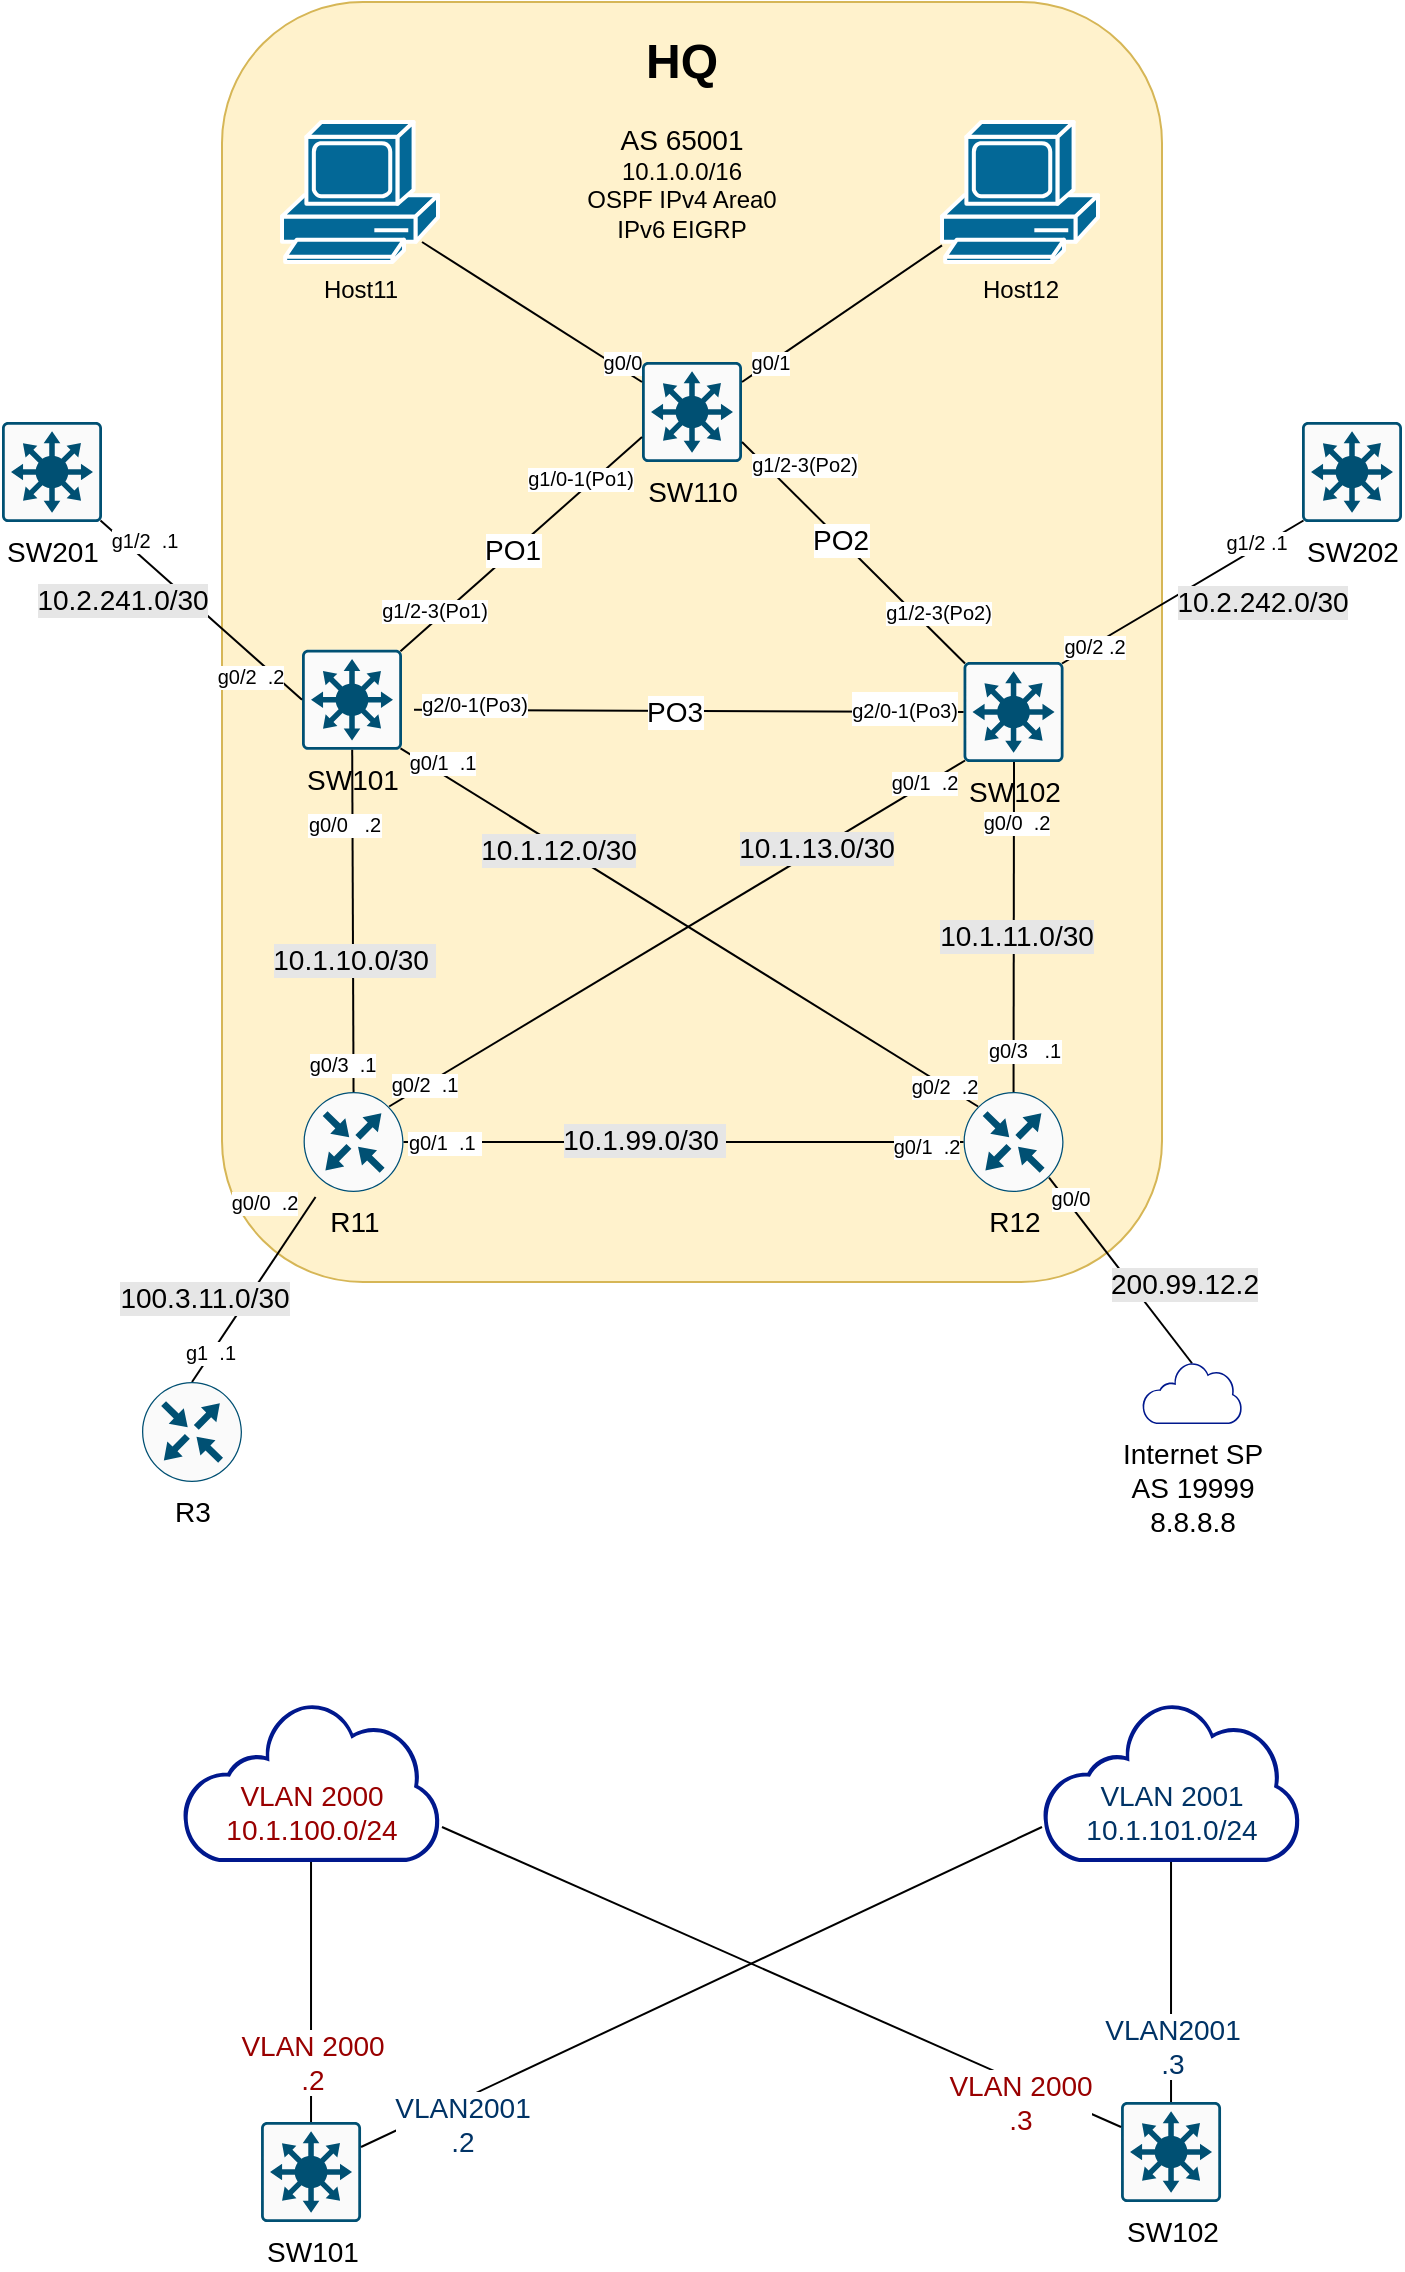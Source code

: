 <mxfile version="17.5.0" type="github">
  <diagram id="ce1GtgoNdSxTXqw0j8kx" name="Page-1">
    <mxGraphModel dx="1298" dy="802" grid="1" gridSize="10" guides="1" tooltips="1" connect="1" arrows="1" fold="1" page="1" pageScale="1" pageWidth="827" pageHeight="1169" math="0" shadow="0">
      <root>
        <mxCell id="0" />
        <mxCell id="1" parent="0" />
        <mxCell id="ygTqXombfREkRNXZ_lQi-68" value="" style="rounded=1;whiteSpace=wrap;html=1;labelBackgroundColor=#FFF4C3;fontSize=14;fillColor=#fff2cc;strokeColor=#d6b656;" parent="1" vertex="1">
          <mxGeometry x="140" y="20" width="470" height="640" as="geometry" />
        </mxCell>
        <mxCell id="ygTqXombfREkRNXZ_lQi-1" value="Host11" style="shape=mxgraph.cisco.computers_and_peripherals.pc;html=1;pointerEvents=1;dashed=0;fillColor=#036897;strokeColor=#ffffff;strokeWidth=2;verticalLabelPosition=bottom;verticalAlign=top;align=center;outlineConnect=0;" parent="1" vertex="1">
          <mxGeometry x="170" y="80" width="78" height="70" as="geometry" />
        </mxCell>
        <mxCell id="ygTqXombfREkRNXZ_lQi-2" value="Host12" style="shape=mxgraph.cisco.computers_and_peripherals.pc;html=1;pointerEvents=1;dashed=0;fillColor=#036897;strokeColor=#ffffff;strokeWidth=2;verticalLabelPosition=bottom;verticalAlign=top;align=center;outlineConnect=0;" parent="1" vertex="1">
          <mxGeometry x="500" y="80" width="78" height="70" as="geometry" />
        </mxCell>
        <mxCell id="ygTqXombfREkRNXZ_lQi-3" value="&lt;h1&gt;HQ&lt;/h1&gt;&lt;div&gt;&lt;font style=&quot;font-size: 14px&quot;&gt;AS 65001&lt;/font&gt;&lt;/div&gt;&lt;div&gt;10.1.0.0/16&lt;/div&gt;&lt;div&gt;OSPF IPv4 Area0&lt;/div&gt;&lt;div&gt;IPv6 EIGRP&lt;/div&gt;" style="text;html=1;strokeColor=none;fillColor=none;spacing=5;spacingTop=-20;whiteSpace=wrap;overflow=hidden;rounded=0;align=center;" parent="1" vertex="1">
          <mxGeometry x="310" y="30" width="120" height="120" as="geometry" />
        </mxCell>
        <mxCell id="ygTqXombfREkRNXZ_lQi-4" value="SW110" style="sketch=0;points=[[0.015,0.015,0],[0.985,0.015,0],[0.985,0.985,0],[0.015,0.985,0],[0.25,0,0],[0.5,0,0],[0.75,0,0],[1,0.25,0],[1,0.5,0],[1,0.75,0],[0.75,1,0],[0.5,1,0],[0.25,1,0],[0,0.75,0],[0,0.5,0],[0,0.25,0]];verticalLabelPosition=bottom;html=1;verticalAlign=top;aspect=fixed;align=center;pointerEvents=1;shape=mxgraph.cisco19.rect;prIcon=l3_switch;fillColor=#FAFAFA;strokeColor=#005073;fontSize=14;" parent="1" vertex="1">
          <mxGeometry x="350" y="200" width="50" height="50" as="geometry" />
        </mxCell>
        <mxCell id="ygTqXombfREkRNXZ_lQi-5" value="SW101" style="sketch=0;points=[[0.015,0.015,0],[0.985,0.015,0],[0.985,0.985,0],[0.015,0.985,0],[0.25,0,0],[0.5,0,0],[0.75,0,0],[1,0.25,0],[1,0.5,0],[1,0.75,0],[0.75,1,0],[0.5,1,0],[0.25,1,0],[0,0.75,0],[0,0.5,0],[0,0.25,0]];verticalLabelPosition=bottom;html=1;verticalAlign=top;aspect=fixed;align=center;pointerEvents=1;shape=mxgraph.cisco19.rect;prIcon=l3_switch;fillColor=#FAFAFA;strokeColor=#005073;fontSize=14;" parent="1" vertex="1">
          <mxGeometry x="180" y="343.89" width="50" height="50" as="geometry" />
        </mxCell>
        <mxCell id="ygTqXombfREkRNXZ_lQi-6" value="SW102" style="sketch=0;points=[[0.015,0.015,0],[0.985,0.015,0],[0.985,0.985,0],[0.015,0.985,0],[0.25,0,0],[0.5,0,0],[0.75,0,0],[1,0.25,0],[1,0.5,0],[1,0.75,0],[0.75,1,0],[0.5,1,0],[0.25,1,0],[0,0.75,0],[0,0.5,0],[0,0.25,0]];verticalLabelPosition=bottom;html=1;verticalAlign=top;aspect=fixed;align=center;pointerEvents=1;shape=mxgraph.cisco19.rect;prIcon=l3_switch;fillColor=#FAFAFA;strokeColor=#005073;fontSize=14;" parent="1" vertex="1">
          <mxGeometry x="510.77" y="350" width="50" height="50" as="geometry" />
        </mxCell>
        <mxCell id="ygTqXombfREkRNXZ_lQi-7" value="R11" style="sketch=0;points=[[0.5,0,0],[1,0.5,0],[0.5,1,0],[0,0.5,0],[0.145,0.145,0],[0.856,0.145,0],[0.855,0.856,0],[0.145,0.855,0]];verticalLabelPosition=bottom;html=1;verticalAlign=top;aspect=fixed;align=center;pointerEvents=1;shape=mxgraph.cisco19.rect;prIcon=router;fillColor=#FAFAFA;strokeColor=#005073;fontSize=14;" parent="1" vertex="1">
          <mxGeometry x="180.77" y="565" width="50" height="50" as="geometry" />
        </mxCell>
        <mxCell id="ygTqXombfREkRNXZ_lQi-8" value="R12" style="sketch=0;points=[[0.5,0,0],[1,0.5,0],[0.5,1,0],[0,0.5,0],[0.145,0.145,0],[0.856,0.145,0],[0.855,0.856,0],[0.145,0.855,0]];verticalLabelPosition=bottom;html=1;verticalAlign=top;aspect=fixed;align=center;pointerEvents=1;shape=mxgraph.cisco19.rect;prIcon=router;fillColor=#FAFAFA;strokeColor=#005073;fontSize=14;" parent="1" vertex="1">
          <mxGeometry x="510.77" y="565" width="50" height="50" as="geometry" />
        </mxCell>
        <mxCell id="ygTqXombfREkRNXZ_lQi-10" value="" style="endArrow=none;html=1;rounded=0;fontSize=14;" parent="1" target="ygTqXombfREkRNXZ_lQi-2" edge="1">
          <mxGeometry width="50" height="50" relative="1" as="geometry">
            <mxPoint x="400" y="210" as="sourcePoint" />
            <mxPoint x="450" y="160" as="targetPoint" />
          </mxGeometry>
        </mxCell>
        <mxCell id="ygTqXombfREkRNXZ_lQi-26" value="g0/1" style="edgeLabel;html=1;align=center;verticalAlign=middle;resizable=0;points=[];fontSize=10;" parent="ygTqXombfREkRNXZ_lQi-10" vertex="1" connectable="0">
          <mxGeometry x="-0.766" y="-1" relative="1" as="geometry">
            <mxPoint x="2" y="-3" as="offset" />
          </mxGeometry>
        </mxCell>
        <mxCell id="ygTqXombfREkRNXZ_lQi-12" value="" style="endArrow=none;html=1;rounded=0;fontSize=14;" parent="1" edge="1">
          <mxGeometry width="50" height="50" relative="1" as="geometry">
            <mxPoint x="350" y="210" as="sourcePoint" />
            <mxPoint x="240" y="140" as="targetPoint" />
          </mxGeometry>
        </mxCell>
        <mxCell id="ygTqXombfREkRNXZ_lQi-25" value="g0/0" style="edgeLabel;html=1;align=center;verticalAlign=middle;resizable=0;points=[];fontSize=10;" parent="ygTqXombfREkRNXZ_lQi-12" vertex="1" connectable="0">
          <mxGeometry x="-0.612" y="1" relative="1" as="geometry">
            <mxPoint x="12" y="3" as="offset" />
          </mxGeometry>
        </mxCell>
        <mxCell id="ygTqXombfREkRNXZ_lQi-13" value="" style="endArrow=none;html=1;rounded=0;fontSize=14;entryX=0;entryY=0.75;entryDx=0;entryDy=0;entryPerimeter=0;exitX=0.985;exitY=0.015;exitDx=0;exitDy=0;exitPerimeter=0;" parent="1" source="ygTqXombfREkRNXZ_lQi-5" target="ygTqXombfREkRNXZ_lQi-4" edge="1">
          <mxGeometry width="50" height="50" relative="1" as="geometry">
            <mxPoint x="230" y="330" as="sourcePoint" />
            <mxPoint x="280" y="280" as="targetPoint" />
          </mxGeometry>
        </mxCell>
        <mxCell id="ygTqXombfREkRNXZ_lQi-27" value="g1/0-1(Po1)" style="edgeLabel;html=1;align=center;verticalAlign=middle;resizable=0;points=[];fontSize=10;" parent="ygTqXombfREkRNXZ_lQi-13" vertex="1" connectable="0">
          <mxGeometry x="0.469" y="2" relative="1" as="geometry">
            <mxPoint x="2" y="-7" as="offset" />
          </mxGeometry>
        </mxCell>
        <mxCell id="ygTqXombfREkRNXZ_lQi-29" value="g1/2-3(Po1)" style="edgeLabel;html=1;align=center;verticalAlign=middle;resizable=0;points=[];fontSize=10;" parent="ygTqXombfREkRNXZ_lQi-13" vertex="1" connectable="0">
          <mxGeometry x="-0.75" relative="1" as="geometry">
            <mxPoint x="2" y="-8" as="offset" />
          </mxGeometry>
        </mxCell>
        <mxCell id="ygTqXombfREkRNXZ_lQi-69" value="PO1" style="edgeLabel;html=1;align=center;verticalAlign=middle;resizable=0;points=[];fontSize=14;" parent="ygTqXombfREkRNXZ_lQi-13" vertex="1" connectable="0">
          <mxGeometry x="-0.071" y="1" relative="1" as="geometry">
            <mxPoint as="offset" />
          </mxGeometry>
        </mxCell>
        <mxCell id="ygTqXombfREkRNXZ_lQi-14" value="" style="endArrow=none;html=1;rounded=0;fontSize=14;exitX=0.856;exitY=0.145;exitDx=0;exitDy=0;exitPerimeter=0;entryX=0.015;entryY=0.985;entryDx=0;entryDy=0;entryPerimeter=0;" parent="1" source="ygTqXombfREkRNXZ_lQi-7" target="ygTqXombfREkRNXZ_lQi-6" edge="1">
          <mxGeometry width="50" height="50" relative="1" as="geometry">
            <mxPoint x="234" y="450" as="sourcePoint" />
            <mxPoint x="510" y="340" as="targetPoint" />
          </mxGeometry>
        </mxCell>
        <mxCell id="ygTqXombfREkRNXZ_lQi-34" value="g0/2&amp;nbsp; .1" style="edgeLabel;html=1;align=center;verticalAlign=middle;resizable=0;points=[];fontSize=10;" parent="ygTqXombfREkRNXZ_lQi-14" vertex="1" connectable="0">
          <mxGeometry x="-0.875" y="1" relative="1" as="geometry">
            <mxPoint as="offset" />
          </mxGeometry>
        </mxCell>
        <mxCell id="ygTqXombfREkRNXZ_lQi-52" value="10.1.13.0/30" style="edgeLabel;html=1;align=center;verticalAlign=middle;resizable=0;points=[];fontSize=14;labelBackgroundColor=#E6E6E6;" parent="ygTqXombfREkRNXZ_lQi-14" vertex="1" connectable="0">
          <mxGeometry x="0.545" y="2" relative="1" as="geometry">
            <mxPoint x="-8" y="6" as="offset" />
          </mxGeometry>
        </mxCell>
        <mxCell id="ygTqXombfREkRNXZ_lQi-60" value="g0/1&amp;nbsp; .2" style="edgeLabel;html=1;align=center;verticalAlign=middle;resizable=0;points=[];fontSize=10;" parent="ygTqXombfREkRNXZ_lQi-14" vertex="1" connectable="0">
          <mxGeometry x="0.923" relative="1" as="geometry">
            <mxPoint x="-10" y="4" as="offset" />
          </mxGeometry>
        </mxCell>
        <mxCell id="ygTqXombfREkRNXZ_lQi-15" value="" style="endArrow=none;html=1;rounded=0;fontSize=14;entryX=0.015;entryY=0.015;entryDx=0;entryDy=0;entryPerimeter=0;" parent="1" target="ygTqXombfREkRNXZ_lQi-6" edge="1">
          <mxGeometry width="50" height="50" relative="1" as="geometry">
            <mxPoint x="400" y="240" as="sourcePoint" />
            <mxPoint x="510" y="310" as="targetPoint" />
          </mxGeometry>
        </mxCell>
        <mxCell id="ygTqXombfREkRNXZ_lQi-28" value="g1/2-3(Po2)" style="edgeLabel;html=1;align=center;verticalAlign=middle;resizable=0;points=[];fontSize=10;" parent="ygTqXombfREkRNXZ_lQi-15" vertex="1" connectable="0">
          <mxGeometry x="-0.804" y="-1" relative="1" as="geometry">
            <mxPoint x="20" y="-1" as="offset" />
          </mxGeometry>
        </mxCell>
        <mxCell id="ygTqXombfREkRNXZ_lQi-30" value="g1/2-3(Po2)" style="edgeLabel;html=1;align=center;verticalAlign=middle;resizable=0;points=[];fontSize=10;" parent="ygTqXombfREkRNXZ_lQi-15" vertex="1" connectable="0">
          <mxGeometry x="0.602" relative="1" as="geometry">
            <mxPoint x="8" y="-4" as="offset" />
          </mxGeometry>
        </mxCell>
        <mxCell id="ygTqXombfREkRNXZ_lQi-70" value="PO2" style="edgeLabel;html=1;align=center;verticalAlign=middle;resizable=0;points=[];fontSize=14;" parent="ygTqXombfREkRNXZ_lQi-15" vertex="1" connectable="0">
          <mxGeometry x="-0.114" y="-1" relative="1" as="geometry">
            <mxPoint y="-1" as="offset" />
          </mxGeometry>
        </mxCell>
        <mxCell id="ygTqXombfREkRNXZ_lQi-16" value="" style="endArrow=none;html=1;rounded=0;fontSize=14;entryX=0.145;entryY=0.145;entryDx=0;entryDy=0;entryPerimeter=0;exitX=0.985;exitY=0.985;exitDx=0;exitDy=0;exitPerimeter=0;" parent="1" source="ygTqXombfREkRNXZ_lQi-5" target="ygTqXombfREkRNXZ_lQi-8" edge="1">
          <mxGeometry width="50" height="50" relative="1" as="geometry">
            <mxPoint x="234" y="330" as="sourcePoint" />
            <mxPoint x="520" y="440" as="targetPoint" />
          </mxGeometry>
        </mxCell>
        <mxCell id="ygTqXombfREkRNXZ_lQi-31" value="g0/1&amp;nbsp; .1" style="edgeLabel;html=1;align=center;verticalAlign=middle;resizable=0;points=[];fontSize=10;" parent="ygTqXombfREkRNXZ_lQi-16" vertex="1" connectable="0">
          <mxGeometry x="-0.899" y="-1" relative="1" as="geometry">
            <mxPoint x="7" y="-3" as="offset" />
          </mxGeometry>
        </mxCell>
        <mxCell id="ygTqXombfREkRNXZ_lQi-37" value="g0/2&amp;nbsp; .2" style="edgeLabel;html=1;align=center;verticalAlign=middle;resizable=0;points=[];fontSize=10;" parent="ygTqXombfREkRNXZ_lQi-16" vertex="1" connectable="0">
          <mxGeometry x="0.879" relative="1" as="geometry">
            <mxPoint as="offset" />
          </mxGeometry>
        </mxCell>
        <mxCell id="ygTqXombfREkRNXZ_lQi-51" value="10.1.12.0/30" style="edgeLabel;html=1;align=center;verticalAlign=middle;resizable=0;points=[];fontSize=14;labelBackgroundColor=#E6E6E6;" parent="ygTqXombfREkRNXZ_lQi-16" vertex="1" connectable="0">
          <mxGeometry x="-0.584" y="1" relative="1" as="geometry">
            <mxPoint x="18" y="14" as="offset" />
          </mxGeometry>
        </mxCell>
        <mxCell id="ygTqXombfREkRNXZ_lQi-17" value="" style="endArrow=none;html=1;rounded=0;fontSize=14;exitX=0.5;exitY=0;exitDx=0;exitDy=0;exitPerimeter=0;" parent="1" source="ygTqXombfREkRNXZ_lQi-7" target="ygTqXombfREkRNXZ_lQi-5" edge="1">
          <mxGeometry width="50" height="50" relative="1" as="geometry">
            <mxPoint x="120" y="420" as="sourcePoint" />
            <mxPoint x="170" y="370" as="targetPoint" />
          </mxGeometry>
        </mxCell>
        <mxCell id="ygTqXombfREkRNXZ_lQi-32" value="g0/0&amp;nbsp; &amp;nbsp;.2" style="edgeLabel;html=1;align=center;verticalAlign=middle;resizable=0;points=[];fontSize=10;" parent="ygTqXombfREkRNXZ_lQi-17" vertex="1" connectable="0">
          <mxGeometry x="0.211" y="-3" relative="1" as="geometry">
            <mxPoint x="-8" y="-31" as="offset" />
          </mxGeometry>
        </mxCell>
        <mxCell id="ygTqXombfREkRNXZ_lQi-33" value="g0/3&amp;nbsp; .1" style="edgeLabel;html=1;align=center;verticalAlign=middle;resizable=0;points=[];fontSize=10;" parent="ygTqXombfREkRNXZ_lQi-17" vertex="1" connectable="0">
          <mxGeometry x="-0.7" y="-2" relative="1" as="geometry">
            <mxPoint x="-8" y="11" as="offset" />
          </mxGeometry>
        </mxCell>
        <mxCell id="ygTqXombfREkRNXZ_lQi-50" value="10.1.10.0/30&amp;nbsp;" style="edgeLabel;html=1;align=center;verticalAlign=middle;resizable=0;points=[];fontSize=14;labelBackgroundColor=#E6E6E6;" parent="ygTqXombfREkRNXZ_lQi-17" vertex="1" connectable="0">
          <mxGeometry x="-0.211" relative="1" as="geometry">
            <mxPoint y="1" as="offset" />
          </mxGeometry>
        </mxCell>
        <mxCell id="ygTqXombfREkRNXZ_lQi-19" value="" style="endArrow=none;html=1;rounded=0;fontSize=14;exitX=0.5;exitY=0;exitDx=0;exitDy=0;exitPerimeter=0;" parent="1" source="ygTqXombfREkRNXZ_lQi-8" edge="1">
          <mxGeometry width="50" height="50" relative="1" as="geometry">
            <mxPoint x="490" y="390" as="sourcePoint" />
            <mxPoint x="536" y="400" as="targetPoint" />
          </mxGeometry>
        </mxCell>
        <mxCell id="ygTqXombfREkRNXZ_lQi-53" value="10.1.11.0/30" style="edgeLabel;html=1;align=center;verticalAlign=middle;resizable=0;points=[];fontSize=14;labelBackgroundColor=#E6E6E6;" parent="ygTqXombfREkRNXZ_lQi-19" vertex="1" connectable="0">
          <mxGeometry x="-0.055" y="-1" relative="1" as="geometry">
            <mxPoint as="offset" />
          </mxGeometry>
        </mxCell>
        <mxCell id="ygTqXombfREkRNXZ_lQi-58" value="g0/0&amp;nbsp; .2" style="edgeLabel;html=1;align=center;verticalAlign=middle;resizable=0;points=[];fontSize=10;" parent="ygTqXombfREkRNXZ_lQi-19" vertex="1" connectable="0">
          <mxGeometry x="0.478" y="-1" relative="1" as="geometry">
            <mxPoint y="-13" as="offset" />
          </mxGeometry>
        </mxCell>
        <mxCell id="ygTqXombfREkRNXZ_lQi-59" value="g0/3&amp;nbsp; &amp;nbsp;.1" style="edgeLabel;html=1;align=center;verticalAlign=middle;resizable=0;points=[];fontSize=10;" parent="ygTqXombfREkRNXZ_lQi-19" vertex="1" connectable="0">
          <mxGeometry x="-0.678" y="-1" relative="1" as="geometry">
            <mxPoint x="4" y="5" as="offset" />
          </mxGeometry>
        </mxCell>
        <mxCell id="ygTqXombfREkRNXZ_lQi-20" value="" style="endArrow=none;html=1;rounded=0;fontSize=14;entryX=0;entryY=0.5;entryDx=0;entryDy=0;entryPerimeter=0;" parent="1" target="ygTqXombfREkRNXZ_lQi-6" edge="1">
          <mxGeometry width="50" height="50" relative="1" as="geometry">
            <mxPoint x="236" y="373.89" as="sourcePoint" />
            <mxPoint x="276" y="323.89" as="targetPoint" />
          </mxGeometry>
        </mxCell>
        <mxCell id="ygTqXombfREkRNXZ_lQi-21" value="&lt;font style=&quot;font-size: 10px&quot;&gt;g2/0-1(Po3)&lt;/font&gt;" style="edgeLabel;html=1;align=center;verticalAlign=middle;resizable=0;points=[];fontSize=14;" parent="ygTqXombfREkRNXZ_lQi-20" vertex="1" connectable="0">
          <mxGeometry x="0.847" y="-2" relative="1" as="geometry">
            <mxPoint x="-9" y="-4" as="offset" />
          </mxGeometry>
        </mxCell>
        <mxCell id="ygTqXombfREkRNXZ_lQi-24" value="g2/0-1(Po3)" style="edgeLabel;html=1;align=center;verticalAlign=middle;resizable=0;points=[];fontSize=10;" parent="ygTqXombfREkRNXZ_lQi-20" vertex="1" connectable="0">
          <mxGeometry x="-0.759" y="-1" relative="1" as="geometry">
            <mxPoint x="-3" y="-4" as="offset" />
          </mxGeometry>
        </mxCell>
        <mxCell id="ygTqXombfREkRNXZ_lQi-71" value="PO3" style="edgeLabel;html=1;align=center;verticalAlign=middle;resizable=0;points=[];fontSize=14;" parent="ygTqXombfREkRNXZ_lQi-20" vertex="1" connectable="0">
          <mxGeometry x="-0.09" relative="1" as="geometry">
            <mxPoint x="5" as="offset" />
          </mxGeometry>
        </mxCell>
        <mxCell id="ygTqXombfREkRNXZ_lQi-23" value="" style="endArrow=none;html=1;rounded=0;fontSize=14;entryX=0;entryY=0.5;entryDx=0;entryDy=0;entryPerimeter=0;exitX=1;exitY=0.5;exitDx=0;exitDy=0;exitPerimeter=0;" parent="1" source="ygTqXombfREkRNXZ_lQi-7" target="ygTqXombfREkRNXZ_lQi-8" edge="1">
          <mxGeometry width="50" height="50" relative="1" as="geometry">
            <mxPoint x="216.77" y="615" as="sourcePoint" />
            <mxPoint x="266.77" y="565" as="targetPoint" />
          </mxGeometry>
        </mxCell>
        <mxCell id="ygTqXombfREkRNXZ_lQi-35" value="g0/1&amp;nbsp; .1&amp;nbsp;" style="edgeLabel;html=1;align=center;verticalAlign=middle;resizable=0;points=[];fontSize=10;" parent="ygTqXombfREkRNXZ_lQi-23" vertex="1" connectable="0">
          <mxGeometry x="-0.714" y="-2" relative="1" as="geometry">
            <mxPoint x="-20" y="-2" as="offset" />
          </mxGeometry>
        </mxCell>
        <mxCell id="ygTqXombfREkRNXZ_lQi-38" value="g0/1&amp;nbsp; .2" style="edgeLabel;html=1;align=center;verticalAlign=middle;resizable=0;points=[];fontSize=10;" parent="ygTqXombfREkRNXZ_lQi-23" vertex="1" connectable="0">
          <mxGeometry x="0.864" y="-1" relative="1" as="geometry">
            <mxPoint y="1" as="offset" />
          </mxGeometry>
        </mxCell>
        <mxCell id="ygTqXombfREkRNXZ_lQi-54" value="10.1.99.0/30&amp;nbsp;" style="edgeLabel;html=1;align=center;verticalAlign=middle;resizable=0;points=[];fontSize=14;labelBackgroundColor=#E6E6E6;" parent="ygTqXombfREkRNXZ_lQi-23" vertex="1" connectable="0">
          <mxGeometry x="-0.143" y="2" relative="1" as="geometry">
            <mxPoint y="1" as="offset" />
          </mxGeometry>
        </mxCell>
        <mxCell id="ygTqXombfREkRNXZ_lQi-39" value="" style="endArrow=none;html=1;rounded=0;fontSize=10;entryX=0.12;entryY=1.05;entryDx=0;entryDy=0;entryPerimeter=0;exitX=0.5;exitY=0;exitDx=0;exitDy=0;exitPerimeter=0;" parent="1" source="ygTqXombfREkRNXZ_lQi-43" target="ygTqXombfREkRNXZ_lQi-7" edge="1">
          <mxGeometry width="50" height="50" relative="1" as="geometry">
            <mxPoint x="150" y="530" as="sourcePoint" />
            <mxPoint x="200" y="480" as="targetPoint" />
          </mxGeometry>
        </mxCell>
        <mxCell id="ygTqXombfREkRNXZ_lQi-41" value="g0/0&amp;nbsp; .2" style="edgeLabel;html=1;align=center;verticalAlign=middle;resizable=0;points=[];fontSize=10;" parent="ygTqXombfREkRNXZ_lQi-39" vertex="1" connectable="0">
          <mxGeometry x="0.311" y="-1" relative="1" as="geometry">
            <mxPoint x="-6" y="-30" as="offset" />
          </mxGeometry>
        </mxCell>
        <mxCell id="ygTqXombfREkRNXZ_lQi-55" value="100.3.11.0/30" style="edgeLabel;html=1;align=center;verticalAlign=middle;resizable=0;points=[];fontSize=14;labelBackgroundColor=#E6E6E6;" parent="ygTqXombfREkRNXZ_lQi-39" vertex="1" connectable="0">
          <mxGeometry x="-0.278" y="1" relative="1" as="geometry">
            <mxPoint x="-16" y="-8" as="offset" />
          </mxGeometry>
        </mxCell>
        <mxCell id="ygTqXombfREkRNXZ_lQi-56" value="g1&amp;nbsp; .1&amp;nbsp;" style="edgeLabel;html=1;align=center;verticalAlign=middle;resizable=0;points=[];fontSize=10;" parent="ygTqXombfREkRNXZ_lQi-39" vertex="1" connectable="0">
          <mxGeometry x="-0.565" y="-1" relative="1" as="geometry">
            <mxPoint x="-10" y="39" as="offset" />
          </mxGeometry>
        </mxCell>
        <mxCell id="ygTqXombfREkRNXZ_lQi-66" value="g1&amp;nbsp; .1" style="edgeLabel;html=1;align=center;verticalAlign=middle;resizable=0;points=[];fontSize=10;" parent="ygTqXombfREkRNXZ_lQi-39" vertex="1" connectable="0">
          <mxGeometry x="-0.686" y="1" relative="1" as="geometry">
            <mxPoint as="offset" />
          </mxGeometry>
        </mxCell>
        <mxCell id="ygTqXombfREkRNXZ_lQi-40" value="" style="endArrow=none;html=1;rounded=0;fontSize=10;entryX=0.855;entryY=0.856;entryDx=0;entryDy=0;entryPerimeter=0;exitX=0.5;exitY=0.02;exitDx=0;exitDy=0;exitPerimeter=0;" parent="1" source="ygTqXombfREkRNXZ_lQi-48" target="ygTqXombfREkRNXZ_lQi-8" edge="1">
          <mxGeometry width="50" height="50" relative="1" as="geometry">
            <mxPoint x="620" y="690" as="sourcePoint" />
            <mxPoint x="540" y="480" as="targetPoint" />
          </mxGeometry>
        </mxCell>
        <mxCell id="ygTqXombfREkRNXZ_lQi-42" value="g0/0" style="edgeLabel;html=1;align=center;verticalAlign=middle;resizable=0;points=[];fontSize=10;" parent="ygTqXombfREkRNXZ_lQi-40" vertex="1" connectable="0">
          <mxGeometry x="0.75" y="-2" relative="1" as="geometry">
            <mxPoint as="offset" />
          </mxGeometry>
        </mxCell>
        <mxCell id="ygTqXombfREkRNXZ_lQi-57" value="200.99.12.2" style="edgeLabel;html=1;align=center;verticalAlign=middle;resizable=0;points=[];fontSize=14;labelBackgroundColor=#E6E6E6;" parent="ygTqXombfREkRNXZ_lQi-40" vertex="1" connectable="0">
          <mxGeometry x="0.324" y="-1" relative="1" as="geometry">
            <mxPoint x="42" y="22" as="offset" />
          </mxGeometry>
        </mxCell>
        <mxCell id="ygTqXombfREkRNXZ_lQi-43" value="&lt;font style=&quot;font-size: 14px&quot;&gt;R3&lt;/font&gt;" style="sketch=0;points=[[0.5,0,0],[1,0.5,0],[0.5,1,0],[0,0.5,0],[0.145,0.145,0],[0.856,0.145,0],[0.855,0.856,0],[0.145,0.855,0]];verticalLabelPosition=bottom;html=1;verticalAlign=top;aspect=fixed;align=center;pointerEvents=1;shape=mxgraph.cisco19.rect;prIcon=router;fillColor=#FAFAFA;strokeColor=#005073;fontSize=10;" parent="1" vertex="1">
          <mxGeometry x="100" y="710" width="50" height="50" as="geometry" />
        </mxCell>
        <mxCell id="ygTqXombfREkRNXZ_lQi-44" value="SW201" style="sketch=0;points=[[0.015,0.015,0],[0.985,0.015,0],[0.985,0.985,0],[0.015,0.985,0],[0.25,0,0],[0.5,0,0],[0.75,0,0],[1,0.25,0],[1,0.5,0],[1,0.75,0],[0.75,1,0],[0.5,1,0],[0.25,1,0],[0,0.75,0],[0,0.5,0],[0,0.25,0]];verticalLabelPosition=bottom;html=1;verticalAlign=top;aspect=fixed;align=center;pointerEvents=1;shape=mxgraph.cisco19.rect;prIcon=l3_switch;fillColor=#FAFAFA;strokeColor=#005073;fontSize=14;" parent="1" vertex="1">
          <mxGeometry x="30" y="230" width="50" height="50" as="geometry" />
        </mxCell>
        <mxCell id="ygTqXombfREkRNXZ_lQi-45" value="SW202" style="sketch=0;points=[[0.015,0.015,0],[0.985,0.015,0],[0.985,0.985,0],[0.015,0.985,0],[0.25,0,0],[0.5,0,0],[0.75,0,0],[1,0.25,0],[1,0.5,0],[1,0.75,0],[0.75,1,0],[0.5,1,0],[0.25,1,0],[0,0.75,0],[0,0.5,0],[0,0.25,0]];verticalLabelPosition=bottom;html=1;verticalAlign=top;aspect=fixed;align=center;pointerEvents=1;shape=mxgraph.cisco19.rect;prIcon=l3_switch;fillColor=#FAFAFA;strokeColor=#005073;fontSize=14;" parent="1" vertex="1">
          <mxGeometry x="680" y="230" width="50" height="50" as="geometry" />
        </mxCell>
        <mxCell id="ygTqXombfREkRNXZ_lQi-46" value="" style="endArrow=none;html=1;rounded=0;fontSize=14;entryX=0.015;entryY=0.985;entryDx=0;entryDy=0;entryPerimeter=0;exitX=0.985;exitY=0.015;exitDx=0;exitDy=0;exitPerimeter=0;" parent="1" source="ygTqXombfREkRNXZ_lQi-6" target="ygTqXombfREkRNXZ_lQi-45" edge="1">
          <mxGeometry width="50" height="50" relative="1" as="geometry">
            <mxPoint x="560" y="320" as="sourcePoint" />
            <mxPoint x="610" y="270" as="targetPoint" />
          </mxGeometry>
        </mxCell>
        <mxCell id="ygTqXombfREkRNXZ_lQi-63" value="g0/2 .2" style="edgeLabel;html=1;align=center;verticalAlign=middle;resizable=0;points=[];fontSize=10;" parent="ygTqXombfREkRNXZ_lQi-46" vertex="1" connectable="0">
          <mxGeometry x="-0.736" relative="1" as="geometry">
            <mxPoint as="offset" />
          </mxGeometry>
        </mxCell>
        <mxCell id="ygTqXombfREkRNXZ_lQi-64" value="g1/2 .1" style="edgeLabel;html=1;align=center;verticalAlign=middle;resizable=0;points=[];fontSize=10;" parent="ygTqXombfREkRNXZ_lQi-46" vertex="1" connectable="0">
          <mxGeometry x="0.738" y="-1" relative="1" as="geometry">
            <mxPoint x="-9" as="offset" />
          </mxGeometry>
        </mxCell>
        <mxCell id="ygTqXombfREkRNXZ_lQi-65" value="10.2.242.0/30" style="edgeLabel;html=1;align=center;verticalAlign=middle;resizable=0;points=[];fontSize=14;labelBackgroundColor=#E6E6E6;" parent="ygTqXombfREkRNXZ_lQi-46" vertex="1" connectable="0">
          <mxGeometry x="0.016" y="3" relative="1" as="geometry">
            <mxPoint x="40" y="8" as="offset" />
          </mxGeometry>
        </mxCell>
        <mxCell id="ygTqXombfREkRNXZ_lQi-47" value="" style="endArrow=none;html=1;rounded=0;fontSize=14;entryX=0;entryY=0.5;entryDx=0;entryDy=0;entryPerimeter=0;exitX=0.985;exitY=0.985;exitDx=0;exitDy=0;exitPerimeter=0;" parent="1" source="ygTqXombfREkRNXZ_lQi-44" target="ygTqXombfREkRNXZ_lQi-5" edge="1">
          <mxGeometry width="50" height="50" relative="1" as="geometry">
            <mxPoint x="80" y="290" as="sourcePoint" />
            <mxPoint x="130" y="240" as="targetPoint" />
          </mxGeometry>
        </mxCell>
        <mxCell id="ygTqXombfREkRNXZ_lQi-49" value="10.2.241.0/30" style="edgeLabel;html=1;align=center;verticalAlign=middle;resizable=0;points=[];fontSize=14;labelBackgroundColor=#E6E6E6;" parent="ygTqXombfREkRNXZ_lQi-47" vertex="1" connectable="0">
          <mxGeometry x="-0.058" y="3" relative="1" as="geometry">
            <mxPoint x="-39" as="offset" />
          </mxGeometry>
        </mxCell>
        <mxCell id="ygTqXombfREkRNXZ_lQi-61" value="g1/2&amp;nbsp; .1" style="edgeLabel;html=1;align=center;verticalAlign=middle;resizable=0;points=[];fontSize=10;" parent="ygTqXombfREkRNXZ_lQi-47" vertex="1" connectable="0">
          <mxGeometry x="-0.747" y="3" relative="1" as="geometry">
            <mxPoint x="7" as="offset" />
          </mxGeometry>
        </mxCell>
        <mxCell id="ygTqXombfREkRNXZ_lQi-62" value="g0/2&amp;nbsp; .2" style="edgeLabel;html=1;align=center;verticalAlign=middle;resizable=0;points=[];fontSize=10;" parent="ygTqXombfREkRNXZ_lQi-47" vertex="1" connectable="0">
          <mxGeometry x="0.645" relative="1" as="geometry">
            <mxPoint x="-8" y="4" as="offset" />
          </mxGeometry>
        </mxCell>
        <mxCell id="ygTqXombfREkRNXZ_lQi-48" value="Internet SP&lt;br&gt;AS 19999&lt;br&gt;8.8.8.8" style="sketch=0;aspect=fixed;pointerEvents=1;shadow=0;dashed=0;html=1;strokeColor=none;labelPosition=center;verticalLabelPosition=bottom;verticalAlign=top;align=center;fillColor=#00188D;shape=mxgraph.mscae.enterprise.internet_hollow;fontSize=14;" parent="1" vertex="1">
          <mxGeometry x="600" y="700" width="50" height="31" as="geometry" />
        </mxCell>
        <mxCell id="TDHP-WZ_9Jo_Nsl-w6er-1" value="" style="sketch=0;aspect=fixed;pointerEvents=1;shadow=0;dashed=0;html=1;strokeColor=none;labelPosition=center;verticalLabelPosition=bottom;verticalAlign=top;align=center;fillColor=#00188D;shape=mxgraph.mscae.enterprise.internet_hollow;labelBackgroundColor=#FFF4C3;fontSize=14;" vertex="1" parent="1">
          <mxGeometry x="120" y="870" width="129.03" height="80" as="geometry" />
        </mxCell>
        <mxCell id="TDHP-WZ_9Jo_Nsl-w6er-4" value="VLAN 2000&lt;br&gt;10.1.100.0/24" style="text;html=1;align=center;verticalAlign=middle;whiteSpace=wrap;rounded=0;labelBackgroundColor=default;fontSize=14;fontColor=#990000;" vertex="1" parent="1">
          <mxGeometry x="120" y="910" width="130" height="30" as="geometry" />
        </mxCell>
        <mxCell id="TDHP-WZ_9Jo_Nsl-w6er-5" value="" style="sketch=0;aspect=fixed;pointerEvents=1;shadow=0;dashed=0;html=1;strokeColor=none;labelPosition=center;verticalLabelPosition=bottom;verticalAlign=top;align=center;fillColor=#00188D;shape=mxgraph.mscae.enterprise.internet_hollow;labelBackgroundColor=#FFF4C3;fontSize=14;" vertex="1" parent="1">
          <mxGeometry x="550" y="870" width="129.03" height="80" as="geometry" />
        </mxCell>
        <mxCell id="TDHP-WZ_9Jo_Nsl-w6er-6" value="VLAN 2001&lt;br&gt;10.1.101.0/24" style="text;html=1;align=center;verticalAlign=middle;whiteSpace=wrap;rounded=0;labelBackgroundColor=none;fontSize=14;fontColor=#003366;" vertex="1" parent="1">
          <mxGeometry x="550" y="910" width="130" height="30" as="geometry" />
        </mxCell>
        <mxCell id="TDHP-WZ_9Jo_Nsl-w6er-7" value="SW101" style="sketch=0;points=[[0.015,0.015,0],[0.985,0.015,0],[0.985,0.985,0],[0.015,0.985,0],[0.25,0,0],[0.5,0,0],[0.75,0,0],[1,0.25,0],[1,0.5,0],[1,0.75,0],[0.75,1,0],[0.5,1,0],[0.25,1,0],[0,0.75,0],[0,0.5,0],[0,0.25,0]];verticalLabelPosition=bottom;html=1;verticalAlign=top;aspect=fixed;align=center;pointerEvents=1;shape=mxgraph.cisco19.rect;prIcon=l3_switch;fillColor=#FAFAFA;strokeColor=#005073;labelBackgroundColor=none;fontSize=14;" vertex="1" parent="1">
          <mxGeometry x="159.52" y="1080" width="50" height="50" as="geometry" />
        </mxCell>
        <mxCell id="TDHP-WZ_9Jo_Nsl-w6er-8" value="SW102" style="sketch=0;points=[[0.015,0.015,0],[0.985,0.015,0],[0.985,0.985,0],[0.015,0.985,0],[0.25,0,0],[0.5,0,0],[0.75,0,0],[1,0.25,0],[1,0.5,0],[1,0.75,0],[0.75,1,0],[0.5,1,0],[0.25,1,0],[0,0.75,0],[0,0.5,0],[0,0.25,0]];verticalLabelPosition=bottom;html=1;verticalAlign=top;aspect=fixed;align=center;pointerEvents=1;shape=mxgraph.cisco19.rect;prIcon=l3_switch;fillColor=#FAFAFA;strokeColor=#005073;labelBackgroundColor=none;fontSize=14;" vertex="1" parent="1">
          <mxGeometry x="589.52" y="1070" width="50" height="50" as="geometry" />
        </mxCell>
        <mxCell id="TDHP-WZ_9Jo_Nsl-w6er-9" value="" style="endArrow=none;html=1;rounded=0;fontSize=14;entryX=0;entryY=0.75;entryDx=0;entryDy=0;exitX=1;exitY=0.25;exitDx=0;exitDy=0;exitPerimeter=0;" edge="1" parent="1" source="TDHP-WZ_9Jo_Nsl-w6er-7" target="TDHP-WZ_9Jo_Nsl-w6er-6">
          <mxGeometry width="50" height="50" relative="1" as="geometry">
            <mxPoint x="210" y="1080" as="sourcePoint" />
            <mxPoint x="260" y="1030" as="targetPoint" />
          </mxGeometry>
        </mxCell>
        <mxCell id="TDHP-WZ_9Jo_Nsl-w6er-16" value="VLAN2001&lt;br&gt;.2" style="edgeLabel;html=1;align=center;verticalAlign=middle;resizable=0;points=[];fontSize=14;fontColor=#003366;" vertex="1" connectable="0" parent="TDHP-WZ_9Jo_Nsl-w6er-9">
          <mxGeometry x="-0.788" y="-1" relative="1" as="geometry">
            <mxPoint x="14" y="4" as="offset" />
          </mxGeometry>
        </mxCell>
        <mxCell id="TDHP-WZ_9Jo_Nsl-w6er-10" value="" style="endArrow=none;html=1;rounded=0;fontSize=14;exitX=1;exitY=0.75;exitDx=0;exitDy=0;entryX=0;entryY=0.25;entryDx=0;entryDy=0;entryPerimeter=0;" edge="1" parent="1" source="TDHP-WZ_9Jo_Nsl-w6er-4" target="TDHP-WZ_9Jo_Nsl-w6er-8">
          <mxGeometry width="50" height="50" relative="1" as="geometry">
            <mxPoint x="539.52" y="1120" as="sourcePoint" />
            <mxPoint x="589.52" y="1070" as="targetPoint" />
          </mxGeometry>
        </mxCell>
        <mxCell id="TDHP-WZ_9Jo_Nsl-w6er-11" value="" style="endArrow=none;html=1;rounded=0;fontSize=14;entryX=0.5;entryY=1;entryDx=0;entryDy=0;entryPerimeter=0;exitX=0.5;exitY=0;exitDx=0;exitDy=0;exitPerimeter=0;" edge="1" parent="1" source="TDHP-WZ_9Jo_Nsl-w6er-7" target="TDHP-WZ_9Jo_Nsl-w6er-1">
          <mxGeometry width="50" height="50" relative="1" as="geometry">
            <mxPoint x="180.77" y="1080" as="sourcePoint" />
            <mxPoint x="230.77" y="1030" as="targetPoint" />
          </mxGeometry>
        </mxCell>
        <mxCell id="TDHP-WZ_9Jo_Nsl-w6er-15" value="VLAN 2000&lt;br&gt;.2" style="edgeLabel;html=1;align=center;verticalAlign=middle;resizable=0;points=[];fontSize=14;fontColor=#990000;" vertex="1" connectable="0" parent="TDHP-WZ_9Jo_Nsl-w6er-11">
          <mxGeometry x="-0.292" y="-1" relative="1" as="geometry">
            <mxPoint x="-1" y="16" as="offset" />
          </mxGeometry>
        </mxCell>
        <mxCell id="TDHP-WZ_9Jo_Nsl-w6er-17" value="VLAN 2000&lt;br&gt;.3" style="edgeLabel;html=1;align=center;verticalAlign=middle;resizable=0;points=[];fontSize=14;labelBackgroundColor=default;fontColor=#990000;" vertex="1" connectable="0" parent="TDHP-WZ_9Jo_Nsl-w6er-11">
          <mxGeometry x="-0.292" y="-1" relative="1" as="geometry">
            <mxPoint x="353" y="36" as="offset" />
          </mxGeometry>
        </mxCell>
        <mxCell id="TDHP-WZ_9Jo_Nsl-w6er-14" value="" style="endArrow=none;html=1;rounded=0;fontSize=14;entryX=0.5;entryY=1;entryDx=0;entryDy=0;entryPerimeter=0;exitX=0.5;exitY=0;exitDx=0;exitDy=0;exitPerimeter=0;" edge="1" parent="1" source="TDHP-WZ_9Jo_Nsl-w6er-8" target="TDHP-WZ_9Jo_Nsl-w6er-5">
          <mxGeometry width="50" height="50" relative="1" as="geometry">
            <mxPoint x="390" y="870" as="sourcePoint" />
            <mxPoint x="440" y="820" as="targetPoint" />
          </mxGeometry>
        </mxCell>
        <mxCell id="TDHP-WZ_9Jo_Nsl-w6er-20" value="VLAN2001&lt;br&gt;.3" style="edgeLabel;html=1;align=center;verticalAlign=middle;resizable=0;points=[];fontSize=14;labelBackgroundColor=default;fontColor=#003366;" vertex="1" connectable="0" parent="TDHP-WZ_9Jo_Nsl-w6er-14">
          <mxGeometry x="-0.442" relative="1" as="geometry">
            <mxPoint y="5" as="offset" />
          </mxGeometry>
        </mxCell>
      </root>
    </mxGraphModel>
  </diagram>
</mxfile>
